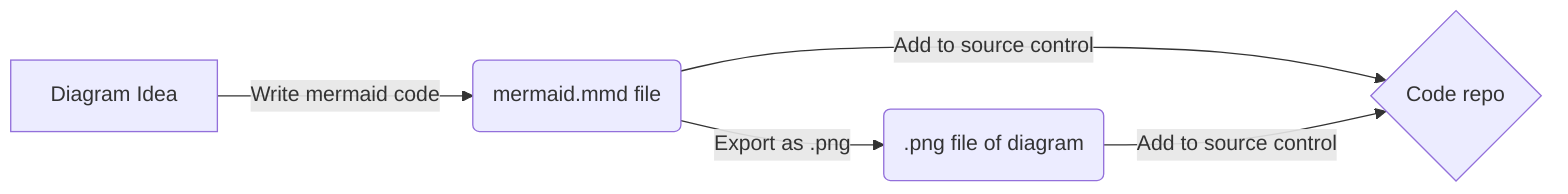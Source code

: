 graph LR
    A[Diagram Idea] -->|Write mermaid code| B(mermaid.mmd file)
    B -->|Add to source control| C{Code repo}
    B -->|Export as .png| G(.png file of diagram)
    G -->|Add to source control| C
